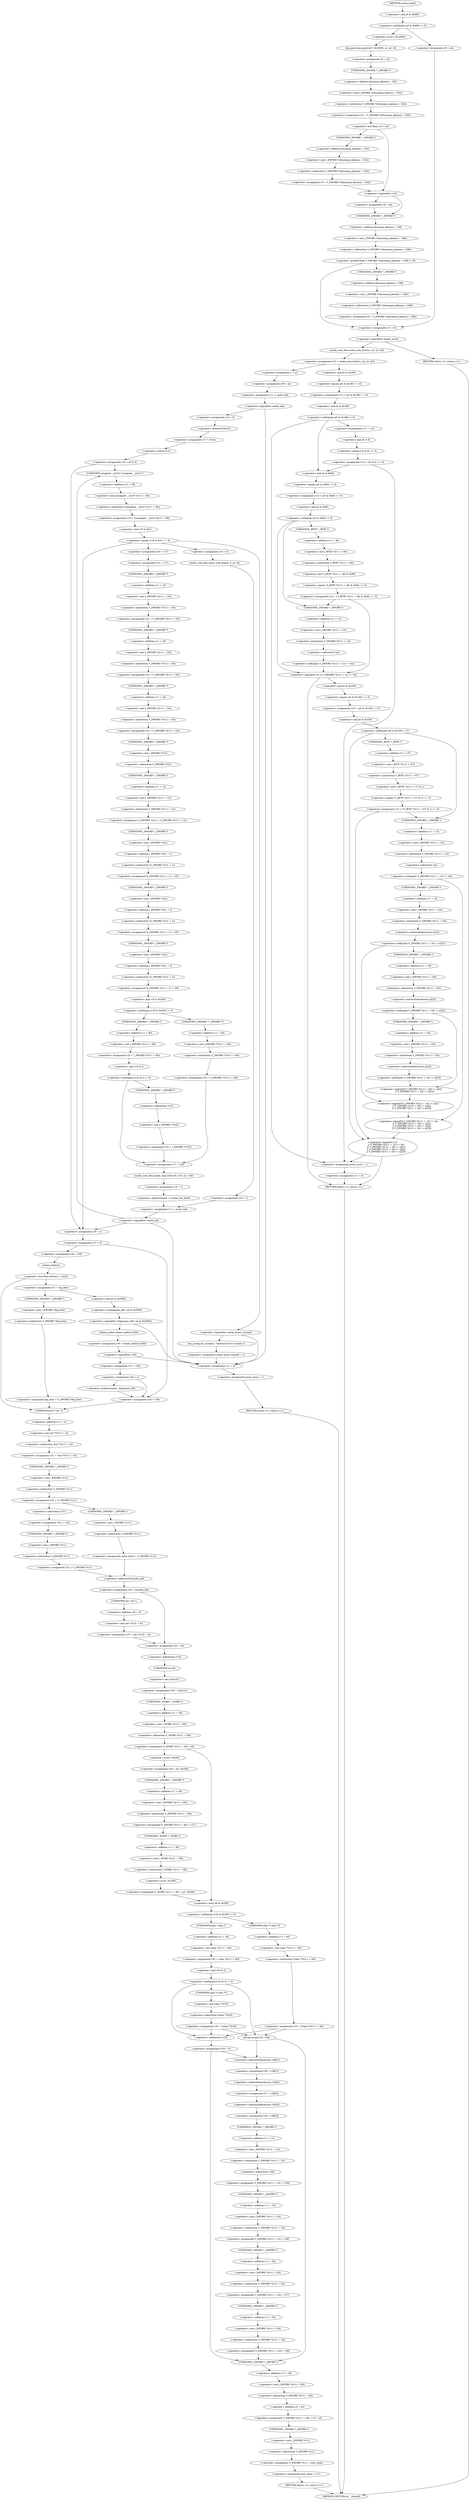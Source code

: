 digraph cache_insert {  
"1000173" [label = "(<operator>.notEquals,(a5 & 0x980) != 0)" ]
"1000174" [label = "(<operator>.and,a5 & 0x980)" ]
"1000179" [label = "(log_query,log_query(a5 | 0x10000, a1, a2, 0))" ]
"1000180" [label = "(<operator>.or,a5 | 0x10000)" ]
"1000186" [label = "(<operator>.assignment,v9 = a4)" ]
"1000189" [label = "(<operator>.assignment,v10 = *(_DWORD *)(dnsmasq_daemon + 252))" ]
"1000191" [label = "(<operator>.indirection,*(_DWORD *)(dnsmasq_daemon + 252))" ]
"1000192" [label = "(<operator>.cast,(_DWORD *)(dnsmasq_daemon + 252))" ]
"1000193" [label = "(UNKNOWN,_DWORD *,_DWORD *)" ]
"1000194" [label = "(<operator>.addition,dnsmasq_daemon + 252)" ]
"1000198" [label = "(<operator>.lessThan,v10 < a4)" ]
"1000201" [label = "(<operator>.assignment,v9 = *(_DWORD *)(dnsmasq_daemon + 252))" ]
"1000203" [label = "(<operator>.indirection,*(_DWORD *)(dnsmasq_daemon + 252))" ]
"1000204" [label = "(<operator>.cast,(_DWORD *)(dnsmasq_daemon + 252))" ]
"1000205" [label = "(UNKNOWN,_DWORD *,_DWORD *)" ]
"1000206" [label = "(<operator>.addition,dnsmasq_daemon + 252)" ]
"1000210" [label = "(<operator>.logicalNot,!v10)" ]
"1000212" [label = "(<operator>.assignment,v9 = a4)" ]
"1000216" [label = "(<operator>.greaterThan,*(_DWORD *)(dnsmasq_daemon + 248) > v9)" ]
"1000217" [label = "(<operator>.indirection,*(_DWORD *)(dnsmasq_daemon + 248))" ]
"1000218" [label = "(<operator>.cast,(_DWORD *)(dnsmasq_daemon + 248))" ]
"1000219" [label = "(UNKNOWN,_DWORD *,_DWORD *)" ]
"1000220" [label = "(<operator>.addition,dnsmasq_daemon + 248)" ]
"1000224" [label = "(<operator>.assignment,v9 = *(_DWORD *)(dnsmasq_daemon + 248))" ]
"1000226" [label = "(<operator>.indirection,*(_DWORD *)(dnsmasq_daemon + 248))" ]
"1000227" [label = "(<operator>.cast,(_DWORD *)(dnsmasq_daemon + 248))" ]
"1000228" [label = "(UNKNOWN,_DWORD *,_DWORD *)" ]
"1000229" [label = "(<operator>.addition,dnsmasq_daemon + 248)" ]
"1000234" [label = "(<operator>.assignment,v9 = a4)" ]
"1000237" [label = "(<operator>.assignment,v11 = 0)" ]
"1000241" [label = "(<operator>.logicalNot,!insert_error)" ]
"1000244" [label = "(<operator>.assignment,v12 = cache_scan_free(a1, a2, a3, a5))" ]
"1000246" [label = "(cache_scan_free,cache_scan_free(a1, a2, a3, a5))" ]
"1000254" [label = "(<operator>.assignment,v13 = (a5 & 0x180) == 0)" ]
"1000256" [label = "(<operator>.equals,(a5 & 0x180) == 0)" ]
"1000257" [label = "(<operator>.and,a5 & 0x180)" ]
"1000262" [label = "(<operator>.notEquals,(a5 & 0x180) != 0)" ]
"1000263" [label = "(<operator>.and,a5 & 0x180)" ]
"1000268" [label = "(<operator>.assignment,v11 = v12)" ]
"1000271" [label = "(<operator>.assignment,v13 = (a5 & 8) == 0)" ]
"1000273" [label = "(<operator>.equals,(a5 & 8) == 0)" ]
"1000274" [label = "(<operator>.and,a5 & 8)" ]
"1000281" [label = "(<operator>.assignment,v14 = (a5 & 0x80) == 0)" ]
"1000283" [label = "(<operator>.equals,(a5 & 0x80) == 0)" ]
"1000284" [label = "(<operator>.and,a5 & 0x80)" ]
"1000289" [label = "(<operator>.notEquals,(a5 & 0x80) != 0)" ]
"1000290" [label = "(<operator>.and,a5 & 0x80)" ]
"1000294" [label = "(<operator>.assignment,v14 = (*(_BYTE *)(v11 + 36) & 0x80) == 0)" ]
"1000296" [label = "(<operator>.equals,(*(_BYTE *)(v11 + 36) & 0x80) == 0)" ]
"1000297" [label = "(<operator>.and,*(_BYTE *)(v11 + 36) & 0x80)" ]
"1000298" [label = "(<operator>.indirection,*(_BYTE *)(v11 + 36))" ]
"1000299" [label = "(<operator>.cast,(_BYTE *)(v11 + 36))" ]
"1000300" [label = "(UNKNOWN,_BYTE *,_BYTE *)" ]
"1000301" [label = "(<operator>.addition,v11 + 36)" ]
"1000307" [label = "(<operator>.logicalOr,v14 || *(_DWORD *)(v11 + 12) != *a2)" ]
"1000309" [label = "(<operator>.notEquals,*(_DWORD *)(v11 + 12) != *a2)" ]
"1000310" [label = "(<operator>.indirection,*(_DWORD *)(v11 + 12))" ]
"1000311" [label = "(<operator>.cast,(_DWORD *)(v11 + 12))" ]
"1000312" [label = "(UNKNOWN,_DWORD *,_DWORD *)" ]
"1000313" [label = "(<operator>.addition,v11 + 12)" ]
"1000316" [label = "(<operator>.indirection,*a2)" ]
"1000319" [label = "(<operator>.assignment,v15 = (a5 & 0x100) == 0)" ]
"1000321" [label = "(<operator>.equals,(a5 & 0x100) == 0)" ]
"1000322" [label = "(<operator>.and,a5 & 0x100)" ]
"1000327" [label = "(<operator>.notEquals,(a5 & 0x100) != 0)" ]
"1000328" [label = "(<operator>.and,a5 & 0x100)" ]
"1000332" [label = "(<operator>.assignment,v15 = (*(_BYTE *)(v11 + 37) & 1) == 0)" ]
"1000334" [label = "(<operator>.equals,(*(_BYTE *)(v11 + 37) & 1) == 0)" ]
"1000335" [label = "(<operator>.and,*(_BYTE *)(v11 + 37) & 1)" ]
"1000336" [label = "(<operator>.indirection,*(_BYTE *)(v11 + 37))" ]
"1000337" [label = "(<operator>.cast,(_BYTE *)(v11 + 37))" ]
"1000338" [label = "(UNKNOWN,_BYTE *,_BYTE *)" ]
"1000339" [label = "(<operator>.addition,v11 + 37)" ]
"1000345" [label = "(<operator>.logicalOr,v15\n          || *(_DWORD *)(v11 + 12) != *a2\n          || *(_DWORD *)(v11 + 16) != a2[1]\n          || *(_DWORD *)(v11 + 20) != a2[2]\n          || *(_DWORD *)(v11 + 24) != a2[3])" ]
"1000347" [label = "(<operator>.logicalOr,*(_DWORD *)(v11 + 12) != *a2\n          || *(_DWORD *)(v11 + 16) != a2[1]\n          || *(_DWORD *)(v11 + 20) != a2[2]\n          || *(_DWORD *)(v11 + 24) != a2[3])" ]
"1000348" [label = "(<operator>.notEquals,*(_DWORD *)(v11 + 12) != *a2)" ]
"1000349" [label = "(<operator>.indirection,*(_DWORD *)(v11 + 12))" ]
"1000350" [label = "(<operator>.cast,(_DWORD *)(v11 + 12))" ]
"1000351" [label = "(UNKNOWN,_DWORD *,_DWORD *)" ]
"1000352" [label = "(<operator>.addition,v11 + 12)" ]
"1000355" [label = "(<operator>.indirection,*a2)" ]
"1000357" [label = "(<operator>.logicalOr,*(_DWORD *)(v11 + 16) != a2[1]\n          || *(_DWORD *)(v11 + 20) != a2[2]\n          || *(_DWORD *)(v11 + 24) != a2[3])" ]
"1000358" [label = "(<operator>.notEquals,*(_DWORD *)(v11 + 16) != a2[1])" ]
"1000359" [label = "(<operator>.indirection,*(_DWORD *)(v11 + 16))" ]
"1000360" [label = "(<operator>.cast,(_DWORD *)(v11 + 16))" ]
"1000361" [label = "(UNKNOWN,_DWORD *,_DWORD *)" ]
"1000362" [label = "(<operator>.addition,v11 + 16)" ]
"1000365" [label = "(<operator>.indirectIndexAccess,a2[1])" ]
"1000368" [label = "(<operator>.logicalOr,*(_DWORD *)(v11 + 20) != a2[2]\n          || *(_DWORD *)(v11 + 24) != a2[3])" ]
"1000369" [label = "(<operator>.notEquals,*(_DWORD *)(v11 + 20) != a2[2])" ]
"1000370" [label = "(<operator>.indirection,*(_DWORD *)(v11 + 20))" ]
"1000371" [label = "(<operator>.cast,(_DWORD *)(v11 + 20))" ]
"1000372" [label = "(UNKNOWN,_DWORD *,_DWORD *)" ]
"1000373" [label = "(<operator>.addition,v11 + 20)" ]
"1000376" [label = "(<operator>.indirectIndexAccess,a2[2])" ]
"1000379" [label = "(<operator>.notEquals,*(_DWORD *)(v11 + 24) != a2[3])" ]
"1000380" [label = "(<operator>.indirection,*(_DWORD *)(v11 + 24))" ]
"1000381" [label = "(<operator>.cast,(_DWORD *)(v11 + 24))" ]
"1000382" [label = "(UNKNOWN,_DWORD *,_DWORD *)" ]
"1000383" [label = "(<operator>.addition,v11 + 24)" ]
"1000386" [label = "(<operator>.indirectIndexAccess,a2[3])" ]
"1000391" [label = "(<operator>.assignment,insert_error = 1)" ]
"1000394" [label = "(<operator>.assignment,v11 = 0)" ]
"1000397" [label = "(RETURN,return v11;,return v11;)" ]
"1000399" [label = "(<operator>.assignment,s = a1)" ]
"1000402" [label = "(<operator>.assignment,v39 = a2)" ]
"1000405" [label = "(<operator>.assignment,v11 = cache_tail)" ]
"1000409" [label = "(<operator>.logicalNot,!cache_tail)" ]
"1000413" [label = "(<operator>.assignment,v11 = 0)" ]
"1000416" [label = "(<operator>.assignment,insert_error = 1)" ]
"1000419" [label = "(RETURN,return v11;,return v11;)" ]
"1000421" [label = "(<operator>.assignment,v16 = 0)" ]
"1000424" [label = "(<operator>.assignment,v17 = &v41)" ]
"1000426" [label = "(<operator>.addressOf,&v41)" ]
"1000428" [label = "(<operator>.assignment,v18 = a5 & 4)" ]
"1000430" [label = "(<operator>.and,a5 & 4)" ]
"1000436" [label = "(<operator>.assignment,v19 = *(unsigned __int16 *)(v11 + 36))" ]
"1000438" [label = "(<operator>.indirection,*(unsigned __int16 *)(v11 + 36))" ]
"1000439" [label = "(<operator>.cast,(unsigned __int16 *)(v11 + 36))" ]
"1000440" [label = "(UNKNOWN,unsigned __int16 *,unsigned __int16 *)" ]
"1000441" [label = "(<operator>.addition,v11 + 36)" ]
"1000445" [label = "(<operator>.equals,(v19 & 0xC) == 0)" ]
"1000446" [label = "(<operator>.and,v19 & 0xC)" ]
"1000455" [label = "(<operator>.logicalNot,!cache_insert_warned)" ]
"1000458" [label = "(my_syslog,my_syslog(3, \"Internal error in cache.\"))" ]
"1000461" [label = "(<operator>.assignment,cache_insert_warned = 1)" ]
"1000468" [label = "(<operator>.assignment,v20 = v17)" ]
"1000471" [label = "(<operator>.assignment,v21 = v17)" ]
"1000474" [label = "(<operator>.assignment,v22 = *(_DWORD *)(v11 + 16))" ]
"1000476" [label = "(<operator>.indirection,*(_DWORD *)(v11 + 16))" ]
"1000477" [label = "(<operator>.cast,(_DWORD *)(v11 + 16))" ]
"1000478" [label = "(UNKNOWN,_DWORD *,_DWORD *)" ]
"1000479" [label = "(<operator>.addition,v11 + 16)" ]
"1000482" [label = "(<operator>.assignment,v23 = *(_DWORD *)(v11 + 20))" ]
"1000484" [label = "(<operator>.indirection,*(_DWORD *)(v11 + 20))" ]
"1000485" [label = "(<operator>.cast,(_DWORD *)(v11 + 20))" ]
"1000486" [label = "(UNKNOWN,_DWORD *,_DWORD *)" ]
"1000487" [label = "(<operator>.addition,v11 + 20)" ]
"1000490" [label = "(<operator>.assignment,v24 = *(_DWORD *)(v11 + 24))" ]
"1000492" [label = "(<operator>.indirection,*(_DWORD *)(v11 + 24))" ]
"1000493" [label = "(<operator>.cast,(_DWORD *)(v11 + 24))" ]
"1000494" [label = "(UNKNOWN,_DWORD *,_DWORD *)" ]
"1000495" [label = "(<operator>.addition,v11 + 24)" ]
"1000498" [label = "(<operator>.assignment,*(_DWORD *)v21 = *(_DWORD *)(v11 + 12))" ]
"1000499" [label = "(<operator>.indirection,*(_DWORD *)v21)" ]
"1000500" [label = "(<operator>.cast,(_DWORD *)v21)" ]
"1000501" [label = "(UNKNOWN,_DWORD *,_DWORD *)" ]
"1000503" [label = "(<operator>.indirection,*(_DWORD *)(v11 + 12))" ]
"1000504" [label = "(<operator>.cast,(_DWORD *)(v11 + 12))" ]
"1000505" [label = "(UNKNOWN,_DWORD *,_DWORD *)" ]
"1000506" [label = "(<operator>.addition,v11 + 12)" ]
"1000509" [label = "(<operator>.assignment,*((_DWORD *)v21 + 1) = v22)" ]
"1000510" [label = "(<operator>.indirection,*((_DWORD *)v21 + 1))" ]
"1000511" [label = "(<operator>.addition,(_DWORD *)v21 + 1)" ]
"1000512" [label = "(<operator>.cast,(_DWORD *)v21)" ]
"1000513" [label = "(UNKNOWN,_DWORD *,_DWORD *)" ]
"1000517" [label = "(<operator>.assignment,*((_DWORD *)v21 + 2) = v23)" ]
"1000518" [label = "(<operator>.indirection,*((_DWORD *)v21 + 2))" ]
"1000519" [label = "(<operator>.addition,(_DWORD *)v21 + 2)" ]
"1000520" [label = "(<operator>.cast,(_DWORD *)v21)" ]
"1000521" [label = "(UNKNOWN,_DWORD *,_DWORD *)" ]
"1000525" [label = "(<operator>.assignment,*((_DWORD *)v21 + 3) = v24)" ]
"1000526" [label = "(<operator>.indirection,*((_DWORD *)v21 + 3))" ]
"1000527" [label = "(<operator>.addition,(_DWORD *)v21 + 3)" ]
"1000528" [label = "(<operator>.cast,(_DWORD *)v21)" ]
"1000529" [label = "(UNKNOWN,_DWORD *,_DWORD *)" ]
"1000534" [label = "(<operator>.notEquals,(v19 & 0x200) != 0)" ]
"1000535" [label = "(<operator>.and,v19 & 0x200)" ]
"1000540" [label = "(<operator>.assignment,v25 = *(_DWORD **)(v11 + 40))" ]
"1000542" [label = "(<operator>.indirection,*(_DWORD **)(v11 + 40))" ]
"1000543" [label = "(<operator>.cast,(_DWORD **)(v11 + 40))" ]
"1000544" [label = "(UNKNOWN,_DWORD **,_DWORD **)" ]
"1000545" [label = "(<operator>.addition,v11 + 40)" ]
"1000550" [label = "(<operator>.assignment,v25 = (_DWORD *)(v11 + 40))" ]
"1000552" [label = "(<operator>.cast,(_DWORD *)(v11 + 40))" ]
"1000553" [label = "(UNKNOWN,_DWORD *,_DWORD *)" ]
"1000554" [label = "(<operator>.addition,v11 + 40)" ]
"1000558" [label = "(<operator>.notEquals,(v19 & 2) != 0)" ]
"1000559" [label = "(<operator>.and,v19 & 2)" ]
"1000563" [label = "(<operator>.assignment,v25 = (_DWORD *)*v25)" ]
"1000565" [label = "(<operator>.cast,(_DWORD *)*v25)" ]
"1000566" [label = "(UNKNOWN,_DWORD *,_DWORD *)" ]
"1000567" [label = "(<operator>.indirection,*v25)" ]
"1000569" [label = "(<operator>.assignment,v17 = v20)" ]
"1000572" [label = "(cache_scan_free,cache_scan_free(v25, v20, a3, v19))" ]
"1000577" [label = "(<operator>.assignment,v16 = 1)" ]
"1000580" [label = "(<operator>.preIncrement,++cache_live_freed)" ]
"1000584" [label = "(<operator>.assignment,v16 = 0)" ]
"1000587" [label = "(cache_scan_free,cache_scan_free(0, 0, a3, 0))" ]
"1000592" [label = "(<operator>.assignment,v18 = 1)" ]
"1000595" [label = "(<operator>.assignment,v11 = cache_tail)" ]
"1000599" [label = "(<operator>.logicalNot,!cache_tail)" ]
"1000602" [label = "(<operator>.assignment,v26 = s)" ]
"1000605" [label = "(<operator>.assignment,v27 = 0)" ]
"1000611" [label = "(<operator>.assignment,v28 = v39)" ]
"1000615" [label = "(<operator>.lessThan,strlen(s) < 0x32)" ]
"1000616" [label = "(strlen,strlen(s))" ]
"1000621" [label = "(<operator>.assignment,v31 = *(int **)(v11 + 4))" ]
"1000623" [label = "(<operator>.indirection,*(int **)(v11 + 4))" ]
"1000624" [label = "(<operator>.cast,(int **)(v11 + 4))" ]
"1000625" [label = "(UNKNOWN,int **,int **)" ]
"1000626" [label = "(<operator>.addition,v11 + 4)" ]
"1000629" [label = "(<operator>.assignment,v32 = *(_DWORD *)v11)" ]
"1000631" [label = "(<operator>.indirection,*(_DWORD *)v11)" ]
"1000632" [label = "(<operator>.cast,(_DWORD *)v11)" ]
"1000633" [label = "(UNKNOWN,_DWORD *,_DWORD *)" ]
"1000638" [label = "(<operator>.assignment,*v31 = v32)" ]
"1000639" [label = "(<operator>.indirection,*v31)" ]
"1000642" [label = "(<operator>.assignment,v32 = *(_DWORD *)v11)" ]
"1000644" [label = "(<operator>.indirection,*(_DWORD *)v11)" ]
"1000645" [label = "(<operator>.cast,(_DWORD *)v11)" ]
"1000646" [label = "(UNKNOWN,_DWORD *,_DWORD *)" ]
"1000650" [label = "(<operator>.assignment,cache_head = *(_DWORD *)v11)" ]
"1000652" [label = "(<operator>.indirection,*(_DWORD *)v11)" ]
"1000653" [label = "(<operator>.cast,(_DWORD *)v11)" ]
"1000654" [label = "(UNKNOWN,_DWORD *,_DWORD *)" ]
"1000656" [label = "(<operator>.assignment,v33 = &cache_tail)" ]
"1000658" [label = "(<operator>.addressOf,&cache_tail)" ]
"1000662" [label = "(<operator>.assignment,v33 = (int *)(v32 + 4))" ]
"1000664" [label = "(<operator>.cast,(int *)(v32 + 4))" ]
"1000665" [label = "(UNKNOWN,int *,int *)" ]
"1000666" [label = "(<operator>.addition,v32 + 4)" ]
"1000669" [label = "(<operator>.assignment,v34 = a5)" ]
"1000672" [label = "(<operator>.assignment,*v33 = (int)v31)" ]
"1000673" [label = "(<operator>.indirection,*v33)" ]
"1000675" [label = "(<operator>.cast,(int)v31)" ]
"1000676" [label = "(UNKNOWN,int,int)" ]
"1000678" [label = "(<operator>.assignment,*(_WORD *)(v11 + 36) = a5)" ]
"1000679" [label = "(<operator>.indirection,*(_WORD *)(v11 + 36))" ]
"1000680" [label = "(<operator>.cast,(_WORD *)(v11 + 36))" ]
"1000681" [label = "(UNKNOWN,_WORD *,_WORD *)" ]
"1000682" [label = "(<operator>.addition,v11 + 36)" ]
"1000689" [label = "(<operator>.assignment,v34 = a5 | 0x200)" ]
"1000691" [label = "(<operator>.or,a5 | 0x200)" ]
"1000694" [label = "(<operator>.assignment,*(_DWORD *)(v11 + 40) = v27)" ]
"1000695" [label = "(<operator>.indirection,*(_DWORD *)(v11 + 40))" ]
"1000696" [label = "(<operator>.cast,(_DWORD *)(v11 + 40))" ]
"1000697" [label = "(UNKNOWN,_DWORD *,_DWORD *)" ]
"1000698" [label = "(<operator>.addition,v11 + 40)" ]
"1000702" [label = "(<operator>.assignment,*(_WORD *)(v11 + 36) = a5 | 0x200)" ]
"1000703" [label = "(<operator>.indirection,*(_WORD *)(v11 + 36))" ]
"1000704" [label = "(<operator>.cast,(_WORD *)(v11 + 36))" ]
"1000705" [label = "(UNKNOWN,_WORD *,_WORD *)" ]
"1000706" [label = "(<operator>.addition,v11 + 36)" ]
"1000709" [label = "(<operator>.or,a5 | 0x200)" ]
"1000713" [label = "(<operator>.notEquals,(v34 & 0x200) != 0)" ]
"1000714" [label = "(<operator>.and,v34 & 0x200)" ]
"1000719" [label = "(<operator>.assignment,v35 = *(char **)(v11 + 40))" ]
"1000721" [label = "(<operator>.indirection,*(char **)(v11 + 40))" ]
"1000722" [label = "(<operator>.cast,(char **)(v11 + 40))" ]
"1000723" [label = "(UNKNOWN,char **,char **)" ]
"1000724" [label = "(<operator>.addition,v11 + 40)" ]
"1000729" [label = "(<operator>.assignment,v35 = (char *)(v11 + 40))" ]
"1000731" [label = "(<operator>.cast,(char *)(v11 + 40))" ]
"1000732" [label = "(UNKNOWN,char *,char *)" ]
"1000733" [label = "(<operator>.addition,v11 + 40)" ]
"1000737" [label = "(<operator>.notEquals,(v34 & 2) != 0)" ]
"1000738" [label = "(<operator>.and,v34 & 2)" ]
"1000742" [label = "(<operator>.assignment,v35 = *(char **)v35)" ]
"1000744" [label = "(<operator>.indirection,*(char **)v35)" ]
"1000745" [label = "(<operator>.cast,(char **)v35)" ]
"1000746" [label = "(UNKNOWN,char **,char **)" ]
"1000750" [label = "(strcpy,strcpy(v35, v26))" ]
"1000754" [label = "(<operator>.assignment,*v35 = 0)" ]
"1000755" [label = "(<operator>.indirection,*v35)" ]
"1000761" [label = "(<operator>.assignment,v36 = v28[1])" ]
"1000763" [label = "(<operator>.indirectIndexAccess,v28[1])" ]
"1000766" [label = "(<operator>.assignment,v37 = v28[2])" ]
"1000768" [label = "(<operator>.indirectIndexAccess,v28[2])" ]
"1000771" [label = "(<operator>.assignment,v38 = v28[3])" ]
"1000773" [label = "(<operator>.indirectIndexAccess,v28[3])" ]
"1000776" [label = "(<operator>.assignment,*(_DWORD *)(v11 + 12) = *v28)" ]
"1000777" [label = "(<operator>.indirection,*(_DWORD *)(v11 + 12))" ]
"1000778" [label = "(<operator>.cast,(_DWORD *)(v11 + 12))" ]
"1000779" [label = "(UNKNOWN,_DWORD *,_DWORD *)" ]
"1000780" [label = "(<operator>.addition,v11 + 12)" ]
"1000783" [label = "(<operator>.indirection,*v28)" ]
"1000785" [label = "(<operator>.assignment,*(_DWORD *)(v11 + 16) = v36)" ]
"1000786" [label = "(<operator>.indirection,*(_DWORD *)(v11 + 16))" ]
"1000787" [label = "(<operator>.cast,(_DWORD *)(v11 + 16))" ]
"1000788" [label = "(UNKNOWN,_DWORD *,_DWORD *)" ]
"1000789" [label = "(<operator>.addition,v11 + 16)" ]
"1000793" [label = "(<operator>.assignment,*(_DWORD *)(v11 + 20) = v37)" ]
"1000794" [label = "(<operator>.indirection,*(_DWORD *)(v11 + 20))" ]
"1000795" [label = "(<operator>.cast,(_DWORD *)(v11 + 20))" ]
"1000796" [label = "(UNKNOWN,_DWORD *,_DWORD *)" ]
"1000797" [label = "(<operator>.addition,v11 + 20)" ]
"1000801" [label = "(<operator>.assignment,*(_DWORD *)(v11 + 24) = v38)" ]
"1000802" [label = "(<operator>.indirection,*(_DWORD *)(v11 + 24))" ]
"1000803" [label = "(<operator>.cast,(_DWORD *)(v11 + 24))" ]
"1000804" [label = "(UNKNOWN,_DWORD *,_DWORD *)" ]
"1000805" [label = "(<operator>.addition,v11 + 24)" ]
"1000809" [label = "(<operator>.assignment,*(_DWORD *)(v11 + 28) = v9 + a3)" ]
"1000810" [label = "(<operator>.indirection,*(_DWORD *)(v11 + 28))" ]
"1000811" [label = "(<operator>.cast,(_DWORD *)(v11 + 28))" ]
"1000812" [label = "(UNKNOWN,_DWORD *,_DWORD *)" ]
"1000813" [label = "(<operator>.addition,v11 + 28)" ]
"1000816" [label = "(<operator>.addition,v9 + a3)" ]
"1000819" [label = "(<operator>.assignment,*(_DWORD *)v11 = new_chain)" ]
"1000820" [label = "(<operator>.indirection,*(_DWORD *)v11)" ]
"1000821" [label = "(<operator>.cast,(_DWORD *)v11)" ]
"1000822" [label = "(UNKNOWN,_DWORD *,_DWORD *)" ]
"1000825" [label = "(<operator>.assignment,new_chain = v11)" ]
"1000828" [label = "(RETURN,return v11;,return v11;)" ]
"1000830" [label = "(<operator>.assignment,v27 = big_free)" ]
"1000836" [label = "(<operator>.assignment,big_free = *(_DWORD *)big_free)" ]
"1000838" [label = "(<operator>.indirection,*(_DWORD *)big_free)" ]
"1000839" [label = "(<operator>.cast,(_DWORD *)big_free)" ]
"1000840" [label = "(UNKNOWN,_DWORD *,_DWORD *)" ]
"1000844" [label = "(<operator>.logicalNot,!(bignames_left | a5 & 0x5000))" ]
"1000845" [label = "(<operator>.or,bignames_left | a5 & 0x5000)" ]
"1000847" [label = "(<operator>.and,a5 & 0x5000)" ]
"1000851" [label = "(<operator>.assignment,v30 = whine_malloc(1028))" ]
"1000853" [label = "(whine_malloc,whine_malloc(1028))" ]
"1000856" [label = "(<operator>.logicalNot,!v30)" ]
"1000859" [label = "(<operator>.assignment,v27 = v30)" ]
"1000862" [label = "(<operator>.assignment,v26 = s)" ]
"1000867" [label = "(<operator>.preDecrement,--bignames_left)" ]
"1000869" [label = "(<operator>.assignment,v28 = v39)" ]
"1000873" [label = "(RETURN,return v11;,return v11;)" ]
"1000133" [label = "(METHOD,cache_insert)" ]
"1000875" [label = "(METHOD_RETURN,int __fastcall)" ]
  "1000173" -> "1000180" 
  "1000173" -> "1000234" 
  "1000174" -> "1000173" 
  "1000179" -> "1000186" 
  "1000180" -> "1000179" 
  "1000186" -> "1000193" 
  "1000189" -> "1000198" 
  "1000191" -> "1000189" 
  "1000192" -> "1000191" 
  "1000193" -> "1000194" 
  "1000194" -> "1000192" 
  "1000198" -> "1000205" 
  "1000198" -> "1000210" 
  "1000201" -> "1000210" 
  "1000203" -> "1000201" 
  "1000204" -> "1000203" 
  "1000205" -> "1000206" 
  "1000206" -> "1000204" 
  "1000210" -> "1000219" 
  "1000210" -> "1000212" 
  "1000212" -> "1000219" 
  "1000216" -> "1000228" 
  "1000216" -> "1000237" 
  "1000217" -> "1000216" 
  "1000218" -> "1000217" 
  "1000219" -> "1000220" 
  "1000220" -> "1000218" 
  "1000224" -> "1000237" 
  "1000226" -> "1000224" 
  "1000227" -> "1000226" 
  "1000228" -> "1000229" 
  "1000229" -> "1000227" 
  "1000234" -> "1000237" 
  "1000237" -> "1000241" 
  "1000241" -> "1000246" 
  "1000241" -> "1000873" 
  "1000244" -> "1000257" 
  "1000244" -> "1000399" 
  "1000246" -> "1000244" 
  "1000254" -> "1000263" 
  "1000256" -> "1000254" 
  "1000257" -> "1000256" 
  "1000262" -> "1000268" 
  "1000262" -> "1000391" 
  "1000262" -> "1000284" 
  "1000263" -> "1000262" 
  "1000268" -> "1000274" 
  "1000271" -> "1000391" 
  "1000271" -> "1000284" 
  "1000273" -> "1000271" 
  "1000274" -> "1000273" 
  "1000281" -> "1000290" 
  "1000283" -> "1000281" 
  "1000284" -> "1000283" 
  "1000289" -> "1000300" 
  "1000289" -> "1000312" 
  "1000289" -> "1000307" 
  "1000290" -> "1000289" 
  "1000294" -> "1000312" 
  "1000294" -> "1000307" 
  "1000296" -> "1000294" 
  "1000297" -> "1000296" 
  "1000298" -> "1000297" 
  "1000299" -> "1000298" 
  "1000300" -> "1000301" 
  "1000301" -> "1000299" 
  "1000307" -> "1000322" 
  "1000307" -> "1000397" 
  "1000309" -> "1000307" 
  "1000310" -> "1000316" 
  "1000311" -> "1000310" 
  "1000312" -> "1000313" 
  "1000313" -> "1000311" 
  "1000316" -> "1000309" 
  "1000319" -> "1000328" 
  "1000321" -> "1000319" 
  "1000322" -> "1000321" 
  "1000327" -> "1000338" 
  "1000327" -> "1000351" 
  "1000327" -> "1000345" 
  "1000328" -> "1000327" 
  "1000332" -> "1000351" 
  "1000332" -> "1000345" 
  "1000334" -> "1000332" 
  "1000335" -> "1000334" 
  "1000336" -> "1000335" 
  "1000337" -> "1000336" 
  "1000338" -> "1000339" 
  "1000339" -> "1000337" 
  "1000345" -> "1000391" 
  "1000345" -> "1000397" 
  "1000347" -> "1000345" 
  "1000348" -> "1000361" 
  "1000348" -> "1000347" 
  "1000349" -> "1000355" 
  "1000350" -> "1000349" 
  "1000351" -> "1000352" 
  "1000352" -> "1000350" 
  "1000355" -> "1000348" 
  "1000357" -> "1000347" 
  "1000358" -> "1000372" 
  "1000358" -> "1000357" 
  "1000359" -> "1000365" 
  "1000360" -> "1000359" 
  "1000361" -> "1000362" 
  "1000362" -> "1000360" 
  "1000365" -> "1000358" 
  "1000368" -> "1000357" 
  "1000369" -> "1000382" 
  "1000369" -> "1000368" 
  "1000370" -> "1000376" 
  "1000371" -> "1000370" 
  "1000372" -> "1000373" 
  "1000373" -> "1000371" 
  "1000376" -> "1000369" 
  "1000379" -> "1000368" 
  "1000380" -> "1000386" 
  "1000381" -> "1000380" 
  "1000382" -> "1000383" 
  "1000383" -> "1000381" 
  "1000386" -> "1000379" 
  "1000391" -> "1000394" 
  "1000394" -> "1000397" 
  "1000397" -> "1000875" 
  "1000399" -> "1000402" 
  "1000402" -> "1000405" 
  "1000405" -> "1000409" 
  "1000409" -> "1000413" 
  "1000409" -> "1000421" 
  "1000413" -> "1000416" 
  "1000416" -> "1000419" 
  "1000419" -> "1000875" 
  "1000421" -> "1000426" 
  "1000424" -> "1000430" 
  "1000426" -> "1000424" 
  "1000428" -> "1000440" 
  "1000428" -> "1000602" 
  "1000430" -> "1000428" 
  "1000436" -> "1000446" 
  "1000438" -> "1000436" 
  "1000439" -> "1000438" 
  "1000440" -> "1000441" 
  "1000441" -> "1000439" 
  "1000445" -> "1000602" 
  "1000445" -> "1000455" 
  "1000445" -> "1000468" 
  "1000445" -> "1000584" 
  "1000446" -> "1000445" 
  "1000455" -> "1000458" 
  "1000455" -> "1000413" 
  "1000458" -> "1000461" 
  "1000461" -> "1000413" 
  "1000468" -> "1000471" 
  "1000471" -> "1000478" 
  "1000474" -> "1000486" 
  "1000476" -> "1000474" 
  "1000477" -> "1000476" 
  "1000478" -> "1000479" 
  "1000479" -> "1000477" 
  "1000482" -> "1000494" 
  "1000484" -> "1000482" 
  "1000485" -> "1000484" 
  "1000486" -> "1000487" 
  "1000487" -> "1000485" 
  "1000490" -> "1000501" 
  "1000492" -> "1000490" 
  "1000493" -> "1000492" 
  "1000494" -> "1000495" 
  "1000495" -> "1000493" 
  "1000498" -> "1000513" 
  "1000499" -> "1000505" 
  "1000500" -> "1000499" 
  "1000501" -> "1000500" 
  "1000503" -> "1000498" 
  "1000504" -> "1000503" 
  "1000505" -> "1000506" 
  "1000506" -> "1000504" 
  "1000509" -> "1000521" 
  "1000510" -> "1000509" 
  "1000511" -> "1000510" 
  "1000512" -> "1000511" 
  "1000513" -> "1000512" 
  "1000517" -> "1000529" 
  "1000518" -> "1000517" 
  "1000519" -> "1000518" 
  "1000520" -> "1000519" 
  "1000521" -> "1000520" 
  "1000525" -> "1000535" 
  "1000526" -> "1000525" 
  "1000527" -> "1000526" 
  "1000528" -> "1000527" 
  "1000529" -> "1000528" 
  "1000534" -> "1000544" 
  "1000534" -> "1000553" 
  "1000535" -> "1000534" 
  "1000540" -> "1000569" 
  "1000542" -> "1000540" 
  "1000543" -> "1000542" 
  "1000544" -> "1000545" 
  "1000545" -> "1000543" 
  "1000550" -> "1000559" 
  "1000552" -> "1000550" 
  "1000553" -> "1000554" 
  "1000554" -> "1000552" 
  "1000558" -> "1000566" 
  "1000558" -> "1000569" 
  "1000559" -> "1000558" 
  "1000563" -> "1000569" 
  "1000565" -> "1000563" 
  "1000566" -> "1000567" 
  "1000567" -> "1000565" 
  "1000569" -> "1000572" 
  "1000572" -> "1000577" 
  "1000577" -> "1000580" 
  "1000580" -> "1000595" 
  "1000584" -> "1000587" 
  "1000587" -> "1000592" 
  "1000592" -> "1000595" 
  "1000595" -> "1000599" 
  "1000599" -> "1000440" 
  "1000599" -> "1000602" 
  "1000599" -> "1000413" 
  "1000602" -> "1000605" 
  "1000605" -> "1000611" 
  "1000605" -> "1000869" 
  "1000611" -> "1000616" 
  "1000615" -> "1000625" 
  "1000615" -> "1000830" 
  "1000616" -> "1000615" 
  "1000621" -> "1000633" 
  "1000623" -> "1000621" 
  "1000624" -> "1000623" 
  "1000625" -> "1000626" 
  "1000626" -> "1000624" 
  "1000629" -> "1000639" 
  "1000629" -> "1000654" 
  "1000631" -> "1000629" 
  "1000632" -> "1000631" 
  "1000633" -> "1000632" 
  "1000638" -> "1000646" 
  "1000639" -> "1000638" 
  "1000642" -> "1000658" 
  "1000644" -> "1000642" 
  "1000645" -> "1000644" 
  "1000646" -> "1000645" 
  "1000650" -> "1000658" 
  "1000652" -> "1000650" 
  "1000653" -> "1000652" 
  "1000654" -> "1000653" 
  "1000656" -> "1000665" 
  "1000656" -> "1000669" 
  "1000658" -> "1000656" 
  "1000662" -> "1000669" 
  "1000664" -> "1000662" 
  "1000665" -> "1000666" 
  "1000666" -> "1000664" 
  "1000669" -> "1000673" 
  "1000672" -> "1000681" 
  "1000673" -> "1000676" 
  "1000675" -> "1000672" 
  "1000676" -> "1000675" 
  "1000678" -> "1000691" 
  "1000678" -> "1000714" 
  "1000679" -> "1000678" 
  "1000680" -> "1000679" 
  "1000681" -> "1000682" 
  "1000682" -> "1000680" 
  "1000689" -> "1000697" 
  "1000691" -> "1000689" 
  "1000694" -> "1000705" 
  "1000695" -> "1000694" 
  "1000696" -> "1000695" 
  "1000697" -> "1000698" 
  "1000698" -> "1000696" 
  "1000702" -> "1000714" 
  "1000703" -> "1000709" 
  "1000704" -> "1000703" 
  "1000705" -> "1000706" 
  "1000706" -> "1000704" 
  "1000709" -> "1000702" 
  "1000713" -> "1000723" 
  "1000713" -> "1000732" 
  "1000714" -> "1000713" 
  "1000719" -> "1000750" 
  "1000719" -> "1000755" 
  "1000721" -> "1000719" 
  "1000722" -> "1000721" 
  "1000723" -> "1000724" 
  "1000724" -> "1000722" 
  "1000729" -> "1000738" 
  "1000731" -> "1000729" 
  "1000732" -> "1000733" 
  "1000733" -> "1000731" 
  "1000737" -> "1000746" 
  "1000737" -> "1000750" 
  "1000737" -> "1000755" 
  "1000738" -> "1000737" 
  "1000742" -> "1000750" 
  "1000742" -> "1000755" 
  "1000744" -> "1000742" 
  "1000745" -> "1000744" 
  "1000746" -> "1000745" 
  "1000750" -> "1000812" 
  "1000750" -> "1000763" 
  "1000754" -> "1000812" 
  "1000754" -> "1000763" 
  "1000755" -> "1000754" 
  "1000761" -> "1000768" 
  "1000763" -> "1000761" 
  "1000766" -> "1000773" 
  "1000768" -> "1000766" 
  "1000771" -> "1000779" 
  "1000773" -> "1000771" 
  "1000776" -> "1000788" 
  "1000777" -> "1000783" 
  "1000778" -> "1000777" 
  "1000779" -> "1000780" 
  "1000780" -> "1000778" 
  "1000783" -> "1000776" 
  "1000785" -> "1000796" 
  "1000786" -> "1000785" 
  "1000787" -> "1000786" 
  "1000788" -> "1000789" 
  "1000789" -> "1000787" 
  "1000793" -> "1000804" 
  "1000794" -> "1000793" 
  "1000795" -> "1000794" 
  "1000796" -> "1000797" 
  "1000797" -> "1000795" 
  "1000801" -> "1000812" 
  "1000802" -> "1000801" 
  "1000803" -> "1000802" 
  "1000804" -> "1000805" 
  "1000805" -> "1000803" 
  "1000809" -> "1000822" 
  "1000810" -> "1000816" 
  "1000811" -> "1000810" 
  "1000812" -> "1000813" 
  "1000813" -> "1000811" 
  "1000816" -> "1000809" 
  "1000819" -> "1000825" 
  "1000820" -> "1000819" 
  "1000821" -> "1000820" 
  "1000822" -> "1000821" 
  "1000825" -> "1000828" 
  "1000828" -> "1000875" 
  "1000830" -> "1000840" 
  "1000830" -> "1000847" 
  "1000836" -> "1000625" 
  "1000838" -> "1000836" 
  "1000839" -> "1000838" 
  "1000840" -> "1000839" 
  "1000844" -> "1000413" 
  "1000844" -> "1000853" 
  "1000845" -> "1000844" 
  "1000847" -> "1000845" 
  "1000851" -> "1000856" 
  "1000853" -> "1000851" 
  "1000856" -> "1000413" 
  "1000856" -> "1000859" 
  "1000859" -> "1000862" 
  "1000862" -> "1000867" 
  "1000862" -> "1000869" 
  "1000867" -> "1000869" 
  "1000869" -> "1000625" 
  "1000873" -> "1000875" 
  "1000133" -> "1000174" 
}
